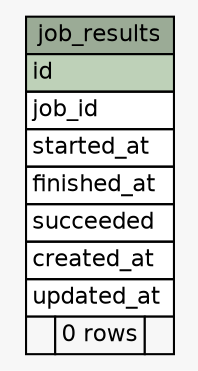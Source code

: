 // dot 2.36.0 on Mac OS X 10.10
// SchemaSpy rev 590
digraph "job_results" {
  graph [
    rankdir="RL"
    bgcolor="#f7f7f7"
    nodesep="0.18"
    ranksep="0.46"
    fontname="Helvetica"
    fontsize="11"
  ];
  node [
    fontname="Helvetica"
    fontsize="11"
    shape="plaintext"
  ];
  edge [
    arrowsize="0.8"
  ];
  "job_results" [
    label=<
    <TABLE BORDER="0" CELLBORDER="1" CELLSPACING="0" BGCOLOR="#ffffff">
      <TR><TD COLSPAN="3" BGCOLOR="#9bab96" ALIGN="CENTER">job_results</TD></TR>
      <TR><TD PORT="id" COLSPAN="3" BGCOLOR="#bed1b8" ALIGN="LEFT">id</TD></TR>
      <TR><TD PORT="job_id" COLSPAN="3" ALIGN="LEFT">job_id</TD></TR>
      <TR><TD PORT="started_at" COLSPAN="3" ALIGN="LEFT">started_at</TD></TR>
      <TR><TD PORT="finished_at" COLSPAN="3" ALIGN="LEFT">finished_at</TD></TR>
      <TR><TD PORT="succeeded" COLSPAN="3" ALIGN="LEFT">succeeded</TD></TR>
      <TR><TD PORT="created_at" COLSPAN="3" ALIGN="LEFT">created_at</TD></TR>
      <TR><TD PORT="updated_at" COLSPAN="3" ALIGN="LEFT">updated_at</TD></TR>
      <TR><TD ALIGN="LEFT" BGCOLOR="#f7f7f7">  </TD><TD ALIGN="RIGHT" BGCOLOR="#f7f7f7">0 rows</TD><TD ALIGN="RIGHT" BGCOLOR="#f7f7f7">  </TD></TR>
    </TABLE>>
    URL="tables/job_results.html"
    tooltip="job_results"
  ];
}
